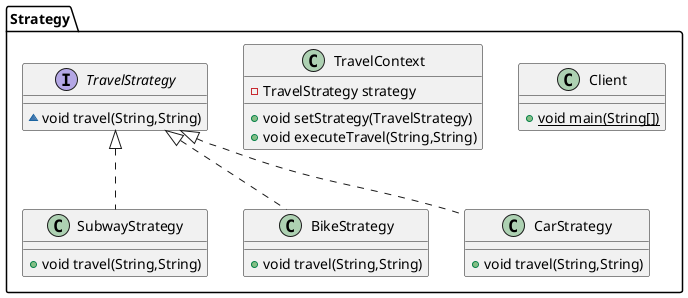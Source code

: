 @startuml
class Strategy.Client {
+ {static} void main(String[])
}

class Strategy.SubwayStrategy {
+ void travel(String,String)
}

class Strategy.TravelContext {
- TravelStrategy strategy
+ void setStrategy(TravelStrategy)
+ void executeTravel(String,String)
}


class Strategy.BikeStrategy {
+ void travel(String,String)
}

interface Strategy.TravelStrategy {
~ void travel(String,String)
}

class Strategy.CarStrategy {
+ void travel(String,String)
}



Strategy.TravelStrategy <|.. Strategy.SubwayStrategy
Strategy.TravelStrategy <|.. Strategy.BikeStrategy
Strategy.TravelStrategy <|.. Strategy.CarStrategy
@enduml